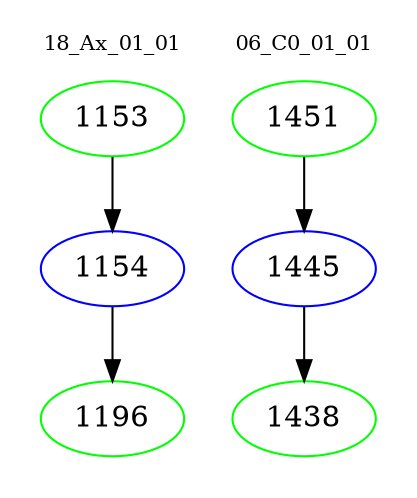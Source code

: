 digraph{
subgraph cluster_0 {
color = white
label = "18_Ax_01_01";
fontsize=10;
T0_1153 [label="1153", color="green"]
T0_1153 -> T0_1154 [color="black"]
T0_1154 [label="1154", color="blue"]
T0_1154 -> T0_1196 [color="black"]
T0_1196 [label="1196", color="green"]
}
subgraph cluster_1 {
color = white
label = "06_C0_01_01";
fontsize=10;
T1_1451 [label="1451", color="green"]
T1_1451 -> T1_1445 [color="black"]
T1_1445 [label="1445", color="blue"]
T1_1445 -> T1_1438 [color="black"]
T1_1438 [label="1438", color="green"]
}
}
